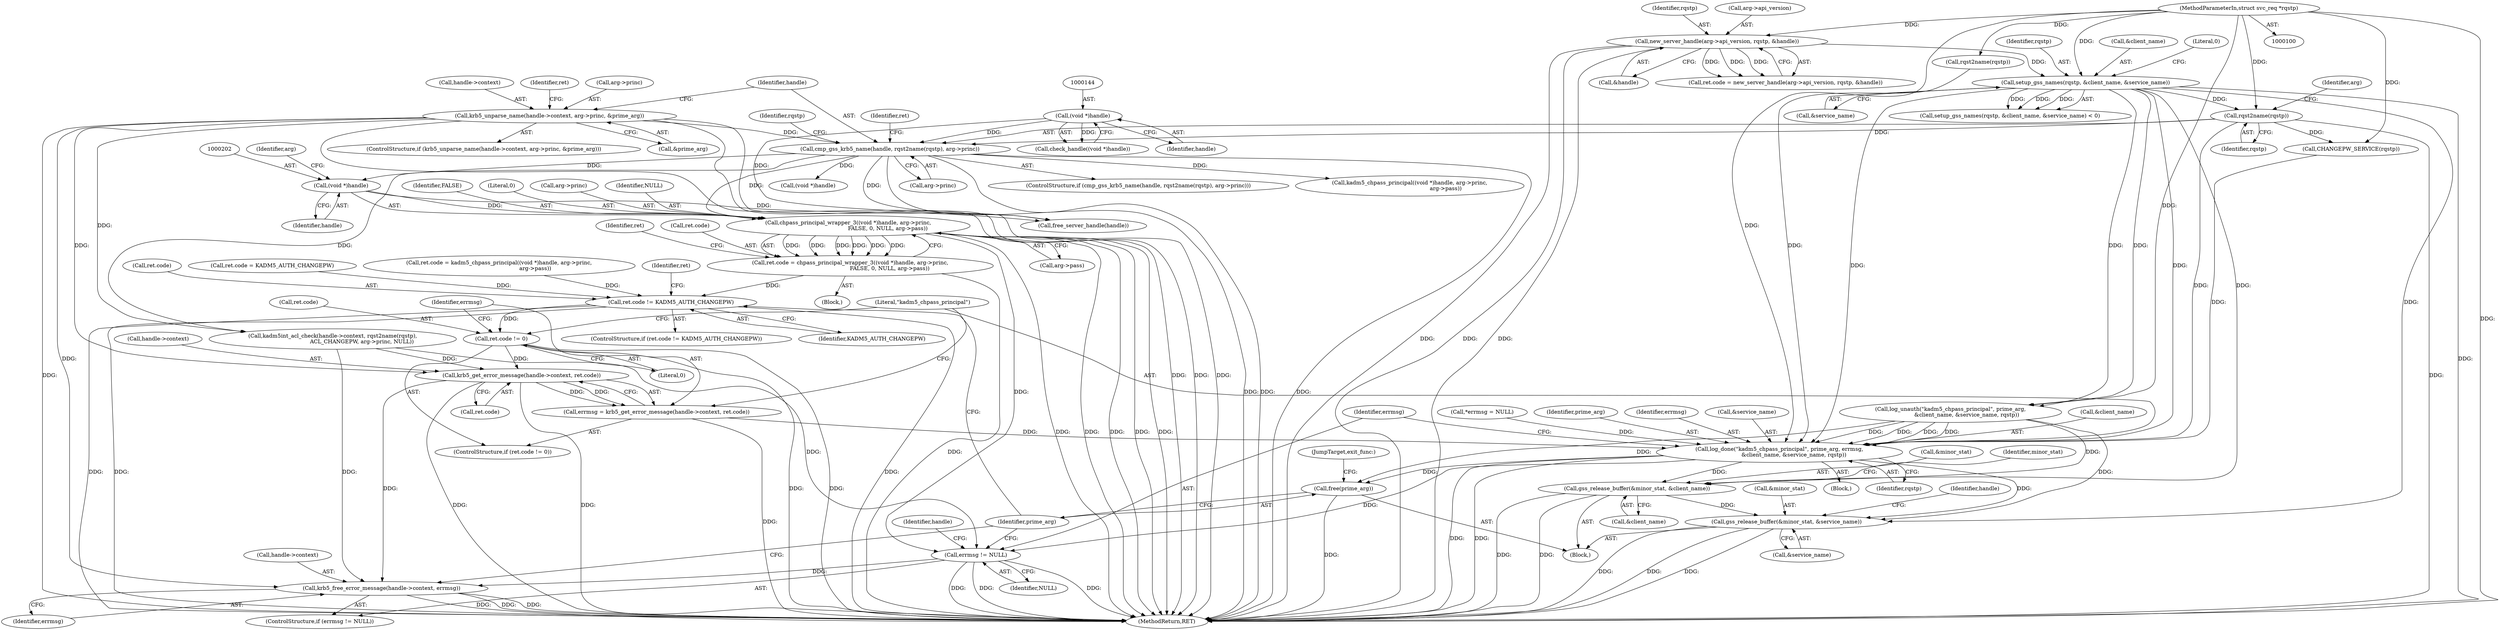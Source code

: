 digraph "0_krb5_83ed75feba32e46f736fcce0d96a0445f29b96c2_0@pointer" {
"1000200" [label="(Call,chpass_principal_wrapper_3((void *)handle, arg->princ,\n                                              FALSE, 0, NULL, arg->pass))"];
"1000201" [label="(Call,(void *)handle)"];
"1000188" [label="(Call,cmp_gss_krb5_name(handle, rqst2name(rqstp), arg->princ))"];
"1000143" [label="(Call,(void *)handle)"];
"1000190" [label="(Call,rqst2name(rqstp))"];
"1000156" [label="(Call,setup_gss_names(rqstp, &client_name, &service_name))"];
"1000129" [label="(Call,new_server_handle(arg->api_version, rqstp, &handle))"];
"1000102" [label="(MethodParameterIn,struct svc_req *rqstp)"];
"1000171" [label="(Call,krb5_unparse_name(handle->context, arg->princ, &prime_arg))"];
"1000196" [label="(Call,ret.code = chpass_principal_wrapper_3((void *)handle, arg->princ,\n                                              FALSE, 0, NULL, arg->pass))"];
"1000261" [label="(Call,ret.code != KADM5_AUTH_CHANGEPW)"];
"1000268" [label="(Call,ret.code != 0)"];
"1000275" [label="(Call,krb5_get_error_message(handle->context, ret.code))"];
"1000273" [label="(Call,errmsg = krb5_get_error_message(handle->context, ret.code))"];
"1000282" [label="(Call,log_done(\"kadm5_chpass_principal\", prime_arg, errmsg,\n                 &client_name, &service_name, rqstp))"];
"1000292" [label="(Call,errmsg != NULL)"];
"1000295" [label="(Call,krb5_free_error_message(handle->context, errmsg))"];
"1000300" [label="(Call,free(prime_arg))"];
"1000303" [label="(Call,gss_release_buffer(&minor_stat, &client_name))"];
"1000308" [label="(Call,gss_release_buffer(&minor_stat, &service_name))"];
"1000283" [label="(Literal,\"kadm5_chpass_principal\")"];
"1000204" [label="(Call,arg->princ)"];
"1000133" [label="(Identifier,rqstp)"];
"1000275" [label="(Call,krb5_get_error_message(handle->context, ret.code))"];
"1000279" [label="(Call,ret.code)"];
"1000134" [label="(Call,&handle)"];
"1000203" [label="(Identifier,handle)"];
"1000187" [label="(ControlStructure,if (cmp_gss_krb5_name(handle, rqst2name(rqstp), arg->princ)))"];
"1000129" [label="(Call,new_server_handle(arg->api_version, rqstp, &handle))"];
"1000272" [label="(Literal,0)"];
"1000183" [label="(Identifier,ret)"];
"1000201" [label="(Call,(void *)handle)"];
"1000302" [label="(JumpTarget,exit_func:)"];
"1000301" [label="(Identifier,prime_arg)"];
"1000260" [label="(ControlStructure,if (ret.code != KADM5_AUTH_CHANGEPW))"];
"1000175" [label="(Call,arg->princ)"];
"1000297" [label="(Identifier,handle)"];
"1000268" [label="(Call,ret.code != 0)"];
"1000308" [label="(Call,gss_release_buffer(&minor_stat, &service_name))"];
"1000188" [label="(Call,cmp_gss_krb5_name(handle, rqst2name(rqstp), arg->princ))"];
"1000172" [label="(Call,handle->context)"];
"1000270" [label="(Identifier,ret)"];
"1000209" [label="(Identifier,NULL)"];
"1000299" [label="(Identifier,errmsg)"];
"1000265" [label="(Identifier,KADM5_AUTH_CHANGEPW)"];
"1000286" [label="(Call,&client_name)"];
"1000198" [label="(Identifier,ret)"];
"1000191" [label="(Identifier,rqstp)"];
"1000261" [label="(Call,ret.code != KADM5_AUTH_CHANGEPW)"];
"1000162" [label="(Literal,0)"];
"1000217" [label="(Call,CHANGEPW_SERVICE(rqstp))"];
"1000157" [label="(Identifier,rqstp)"];
"1000117" [label="(Call,*errmsg = NULL)"];
"1000189" [label="(Identifier,handle)"];
"1000235" [label="(Call,kadm5_chpass_principal((void *)handle, arg->princ,\n                                          arg->pass))"];
"1000306" [label="(Call,&client_name)"];
"1000284" [label="(Identifier,prime_arg)"];
"1000282" [label="(Call,log_done(\"kadm5_chpass_principal\", prime_arg, errmsg,\n                 &client_name, &service_name, rqstp))"];
"1000102" [label="(MethodParameterIn,struct svc_req *rqstp)"];
"1000300" [label="(Call,free(prime_arg))"];
"1000303" [label="(Call,gss_release_buffer(&minor_stat, &client_name))"];
"1000263" [label="(Identifier,ret)"];
"1000143" [label="(Call,(void *)handle)"];
"1000190" [label="(Call,rqst2name(rqstp))"];
"1000267" [label="(ControlStructure,if (ret.code != 0))"];
"1000285" [label="(Identifier,errmsg)"];
"1000291" [label="(ControlStructure,if (errmsg != NULL))"];
"1000200" [label="(Call,chpass_principal_wrapper_3((void *)handle, arg->princ,\n                                              FALSE, 0, NULL, arg->pass))"];
"1000309" [label="(Call,&minor_stat)"];
"1000195" [label="(Block,)"];
"1000155" [label="(Call,setup_gss_names(rqstp, &client_name, &service_name) < 0)"];
"1000314" [label="(Identifier,handle)"];
"1000292" [label="(Call,errmsg != NULL)"];
"1000142" [label="(Call,check_handle((void *)handle))"];
"1000269" [label="(Call,ret.code)"];
"1000266" [label="(Block,)"];
"1000197" [label="(Call,ret.code)"];
"1000318" [label="(MethodReturn,RET)"];
"1000170" [label="(ControlStructure,if (krb5_unparse_name(handle->context, arg->princ, &prime_arg)))"];
"1000290" [label="(Identifier,rqstp)"];
"1000158" [label="(Call,&client_name)"];
"1000196" [label="(Call,ret.code = chpass_principal_wrapper_3((void *)handle, arg->princ,\n                                              FALSE, 0, NULL, arg->pass))"];
"1000293" [label="(Identifier,errmsg)"];
"1000223" [label="(Call,rqst2name(rqstp))"];
"1000304" [label="(Call,&minor_stat)"];
"1000193" [label="(Identifier,arg)"];
"1000276" [label="(Call,handle->context)"];
"1000207" [label="(Identifier,FALSE)"];
"1000262" [label="(Call,ret.code)"];
"1000255" [label="(Call,ret.code = KADM5_AUTH_CHANGEPW)"];
"1000294" [label="(Identifier,NULL)"];
"1000288" [label="(Call,&service_name)"];
"1000192" [label="(Call,arg->princ)"];
"1000156" [label="(Call,setup_gss_names(rqstp, &client_name, &service_name))"];
"1000313" [label="(Call,free_server_handle(handle))"];
"1000218" [label="(Identifier,rqstp)"];
"1000210" [label="(Call,arg->pass)"];
"1000295" [label="(Call,krb5_free_error_message(handle->context, errmsg))"];
"1000296" [label="(Call,handle->context)"];
"1000125" [label="(Call,ret.code = new_server_handle(arg->api_version, rqstp, &handle))"];
"1000247" [label="(Call,log_unauth(\"kadm5_chpass_principal\", prime_arg,\n                   &client_name, &service_name, rqstp))"];
"1000219" [label="(Call,kadm5int_acl_check(handle->context, rqst2name(rqstp),\n                                  ACL_CHANGEPW, arg->princ, NULL))"];
"1000145" [label="(Identifier,handle)"];
"1000171" [label="(Call,krb5_unparse_name(handle->context, arg->princ, &prime_arg))"];
"1000311" [label="(Call,&service_name)"];
"1000178" [label="(Call,&prime_arg)"];
"1000130" [label="(Call,arg->api_version)"];
"1000205" [label="(Identifier,arg)"];
"1000236" [label="(Call,(void *)handle)"];
"1000103" [label="(Block,)"];
"1000273" [label="(Call,errmsg = krb5_get_error_message(handle->context, ret.code))"];
"1000231" [label="(Call,ret.code = kadm5_chpass_principal((void *)handle, arg->princ,\n                                          arg->pass))"];
"1000208" [label="(Literal,0)"];
"1000160" [label="(Call,&service_name)"];
"1000274" [label="(Identifier,errmsg)"];
"1000310" [label="(Identifier,minor_stat)"];
"1000200" -> "1000196"  [label="AST: "];
"1000200" -> "1000210"  [label="CFG: "];
"1000201" -> "1000200"  [label="AST: "];
"1000204" -> "1000200"  [label="AST: "];
"1000207" -> "1000200"  [label="AST: "];
"1000208" -> "1000200"  [label="AST: "];
"1000209" -> "1000200"  [label="AST: "];
"1000210" -> "1000200"  [label="AST: "];
"1000196" -> "1000200"  [label="CFG: "];
"1000200" -> "1000318"  [label="DDG: "];
"1000200" -> "1000318"  [label="DDG: "];
"1000200" -> "1000318"  [label="DDG: "];
"1000200" -> "1000318"  [label="DDG: "];
"1000200" -> "1000318"  [label="DDG: "];
"1000200" -> "1000196"  [label="DDG: "];
"1000200" -> "1000196"  [label="DDG: "];
"1000200" -> "1000196"  [label="DDG: "];
"1000200" -> "1000196"  [label="DDG: "];
"1000200" -> "1000196"  [label="DDG: "];
"1000200" -> "1000196"  [label="DDG: "];
"1000201" -> "1000200"  [label="DDG: "];
"1000188" -> "1000200"  [label="DDG: "];
"1000200" -> "1000292"  [label="DDG: "];
"1000201" -> "1000203"  [label="CFG: "];
"1000202" -> "1000201"  [label="AST: "];
"1000203" -> "1000201"  [label="AST: "];
"1000205" -> "1000201"  [label="CFG: "];
"1000188" -> "1000201"  [label="DDG: "];
"1000201" -> "1000313"  [label="DDG: "];
"1000188" -> "1000187"  [label="AST: "];
"1000188" -> "1000192"  [label="CFG: "];
"1000189" -> "1000188"  [label="AST: "];
"1000190" -> "1000188"  [label="AST: "];
"1000192" -> "1000188"  [label="AST: "];
"1000198" -> "1000188"  [label="CFG: "];
"1000218" -> "1000188"  [label="CFG: "];
"1000188" -> "1000318"  [label="DDG: "];
"1000188" -> "1000318"  [label="DDG: "];
"1000188" -> "1000318"  [label="DDG: "];
"1000143" -> "1000188"  [label="DDG: "];
"1000190" -> "1000188"  [label="DDG: "];
"1000171" -> "1000188"  [label="DDG: "];
"1000188" -> "1000219"  [label="DDG: "];
"1000188" -> "1000236"  [label="DDG: "];
"1000188" -> "1000235"  [label="DDG: "];
"1000188" -> "1000313"  [label="DDG: "];
"1000143" -> "1000142"  [label="AST: "];
"1000143" -> "1000145"  [label="CFG: "];
"1000144" -> "1000143"  [label="AST: "];
"1000145" -> "1000143"  [label="AST: "];
"1000142" -> "1000143"  [label="CFG: "];
"1000143" -> "1000142"  [label="DDG: "];
"1000143" -> "1000313"  [label="DDG: "];
"1000190" -> "1000191"  [label="CFG: "];
"1000191" -> "1000190"  [label="AST: "];
"1000193" -> "1000190"  [label="CFG: "];
"1000190" -> "1000318"  [label="DDG: "];
"1000156" -> "1000190"  [label="DDG: "];
"1000102" -> "1000190"  [label="DDG: "];
"1000190" -> "1000217"  [label="DDG: "];
"1000190" -> "1000282"  [label="DDG: "];
"1000156" -> "1000155"  [label="AST: "];
"1000156" -> "1000160"  [label="CFG: "];
"1000157" -> "1000156"  [label="AST: "];
"1000158" -> "1000156"  [label="AST: "];
"1000160" -> "1000156"  [label="AST: "];
"1000162" -> "1000156"  [label="CFG: "];
"1000156" -> "1000318"  [label="DDG: "];
"1000156" -> "1000155"  [label="DDG: "];
"1000156" -> "1000155"  [label="DDG: "];
"1000156" -> "1000155"  [label="DDG: "];
"1000129" -> "1000156"  [label="DDG: "];
"1000102" -> "1000156"  [label="DDG: "];
"1000156" -> "1000247"  [label="DDG: "];
"1000156" -> "1000247"  [label="DDG: "];
"1000156" -> "1000282"  [label="DDG: "];
"1000156" -> "1000282"  [label="DDG: "];
"1000156" -> "1000303"  [label="DDG: "];
"1000156" -> "1000308"  [label="DDG: "];
"1000129" -> "1000125"  [label="AST: "];
"1000129" -> "1000134"  [label="CFG: "];
"1000130" -> "1000129"  [label="AST: "];
"1000133" -> "1000129"  [label="AST: "];
"1000134" -> "1000129"  [label="AST: "];
"1000125" -> "1000129"  [label="CFG: "];
"1000129" -> "1000318"  [label="DDG: "];
"1000129" -> "1000318"  [label="DDG: "];
"1000129" -> "1000318"  [label="DDG: "];
"1000129" -> "1000125"  [label="DDG: "];
"1000129" -> "1000125"  [label="DDG: "];
"1000129" -> "1000125"  [label="DDG: "];
"1000102" -> "1000129"  [label="DDG: "];
"1000102" -> "1000100"  [label="AST: "];
"1000102" -> "1000318"  [label="DDG: "];
"1000102" -> "1000217"  [label="DDG: "];
"1000102" -> "1000223"  [label="DDG: "];
"1000102" -> "1000247"  [label="DDG: "];
"1000102" -> "1000282"  [label="DDG: "];
"1000171" -> "1000170"  [label="AST: "];
"1000171" -> "1000178"  [label="CFG: "];
"1000172" -> "1000171"  [label="AST: "];
"1000175" -> "1000171"  [label="AST: "];
"1000178" -> "1000171"  [label="AST: "];
"1000183" -> "1000171"  [label="CFG: "];
"1000189" -> "1000171"  [label="CFG: "];
"1000171" -> "1000318"  [label="DDG: "];
"1000171" -> "1000318"  [label="DDG: "];
"1000171" -> "1000318"  [label="DDG: "];
"1000171" -> "1000318"  [label="DDG: "];
"1000171" -> "1000219"  [label="DDG: "];
"1000171" -> "1000275"  [label="DDG: "];
"1000171" -> "1000295"  [label="DDG: "];
"1000196" -> "1000195"  [label="AST: "];
"1000197" -> "1000196"  [label="AST: "];
"1000263" -> "1000196"  [label="CFG: "];
"1000196" -> "1000318"  [label="DDG: "];
"1000196" -> "1000261"  [label="DDG: "];
"1000261" -> "1000260"  [label="AST: "];
"1000261" -> "1000265"  [label="CFG: "];
"1000262" -> "1000261"  [label="AST: "];
"1000265" -> "1000261"  [label="AST: "];
"1000270" -> "1000261"  [label="CFG: "];
"1000301" -> "1000261"  [label="CFG: "];
"1000261" -> "1000318"  [label="DDG: "];
"1000261" -> "1000318"  [label="DDG: "];
"1000261" -> "1000318"  [label="DDG: "];
"1000255" -> "1000261"  [label="DDG: "];
"1000231" -> "1000261"  [label="DDG: "];
"1000261" -> "1000268"  [label="DDG: "];
"1000268" -> "1000267"  [label="AST: "];
"1000268" -> "1000272"  [label="CFG: "];
"1000269" -> "1000268"  [label="AST: "];
"1000272" -> "1000268"  [label="AST: "];
"1000274" -> "1000268"  [label="CFG: "];
"1000283" -> "1000268"  [label="CFG: "];
"1000268" -> "1000318"  [label="DDG: "];
"1000268" -> "1000318"  [label="DDG: "];
"1000268" -> "1000275"  [label="DDG: "];
"1000275" -> "1000273"  [label="AST: "];
"1000275" -> "1000279"  [label="CFG: "];
"1000276" -> "1000275"  [label="AST: "];
"1000279" -> "1000275"  [label="AST: "];
"1000273" -> "1000275"  [label="CFG: "];
"1000275" -> "1000318"  [label="DDG: "];
"1000275" -> "1000318"  [label="DDG: "];
"1000275" -> "1000273"  [label="DDG: "];
"1000275" -> "1000273"  [label="DDG: "];
"1000219" -> "1000275"  [label="DDG: "];
"1000275" -> "1000295"  [label="DDG: "];
"1000273" -> "1000267"  [label="AST: "];
"1000274" -> "1000273"  [label="AST: "];
"1000283" -> "1000273"  [label="CFG: "];
"1000273" -> "1000318"  [label="DDG: "];
"1000273" -> "1000282"  [label="DDG: "];
"1000282" -> "1000266"  [label="AST: "];
"1000282" -> "1000290"  [label="CFG: "];
"1000283" -> "1000282"  [label="AST: "];
"1000284" -> "1000282"  [label="AST: "];
"1000285" -> "1000282"  [label="AST: "];
"1000286" -> "1000282"  [label="AST: "];
"1000288" -> "1000282"  [label="AST: "];
"1000290" -> "1000282"  [label="AST: "];
"1000293" -> "1000282"  [label="CFG: "];
"1000282" -> "1000318"  [label="DDG: "];
"1000282" -> "1000318"  [label="DDG: "];
"1000247" -> "1000282"  [label="DDG: "];
"1000247" -> "1000282"  [label="DDG: "];
"1000247" -> "1000282"  [label="DDG: "];
"1000247" -> "1000282"  [label="DDG: "];
"1000117" -> "1000282"  [label="DDG: "];
"1000223" -> "1000282"  [label="DDG: "];
"1000217" -> "1000282"  [label="DDG: "];
"1000282" -> "1000292"  [label="DDG: "];
"1000282" -> "1000300"  [label="DDG: "];
"1000282" -> "1000303"  [label="DDG: "];
"1000282" -> "1000308"  [label="DDG: "];
"1000292" -> "1000291"  [label="AST: "];
"1000292" -> "1000294"  [label="CFG: "];
"1000293" -> "1000292"  [label="AST: "];
"1000294" -> "1000292"  [label="AST: "];
"1000297" -> "1000292"  [label="CFG: "];
"1000301" -> "1000292"  [label="CFG: "];
"1000292" -> "1000318"  [label="DDG: "];
"1000292" -> "1000318"  [label="DDG: "];
"1000292" -> "1000318"  [label="DDG: "];
"1000219" -> "1000292"  [label="DDG: "];
"1000292" -> "1000295"  [label="DDG: "];
"1000295" -> "1000291"  [label="AST: "];
"1000295" -> "1000299"  [label="CFG: "];
"1000296" -> "1000295"  [label="AST: "];
"1000299" -> "1000295"  [label="AST: "];
"1000301" -> "1000295"  [label="CFG: "];
"1000295" -> "1000318"  [label="DDG: "];
"1000295" -> "1000318"  [label="DDG: "];
"1000295" -> "1000318"  [label="DDG: "];
"1000219" -> "1000295"  [label="DDG: "];
"1000300" -> "1000103"  [label="AST: "];
"1000300" -> "1000301"  [label="CFG: "];
"1000301" -> "1000300"  [label="AST: "];
"1000302" -> "1000300"  [label="CFG: "];
"1000300" -> "1000318"  [label="DDG: "];
"1000247" -> "1000300"  [label="DDG: "];
"1000303" -> "1000103"  [label="AST: "];
"1000303" -> "1000306"  [label="CFG: "];
"1000304" -> "1000303"  [label="AST: "];
"1000306" -> "1000303"  [label="AST: "];
"1000310" -> "1000303"  [label="CFG: "];
"1000303" -> "1000318"  [label="DDG: "];
"1000303" -> "1000318"  [label="DDG: "];
"1000247" -> "1000303"  [label="DDG: "];
"1000303" -> "1000308"  [label="DDG: "];
"1000308" -> "1000103"  [label="AST: "];
"1000308" -> "1000311"  [label="CFG: "];
"1000309" -> "1000308"  [label="AST: "];
"1000311" -> "1000308"  [label="AST: "];
"1000314" -> "1000308"  [label="CFG: "];
"1000308" -> "1000318"  [label="DDG: "];
"1000308" -> "1000318"  [label="DDG: "];
"1000308" -> "1000318"  [label="DDG: "];
"1000247" -> "1000308"  [label="DDG: "];
}
